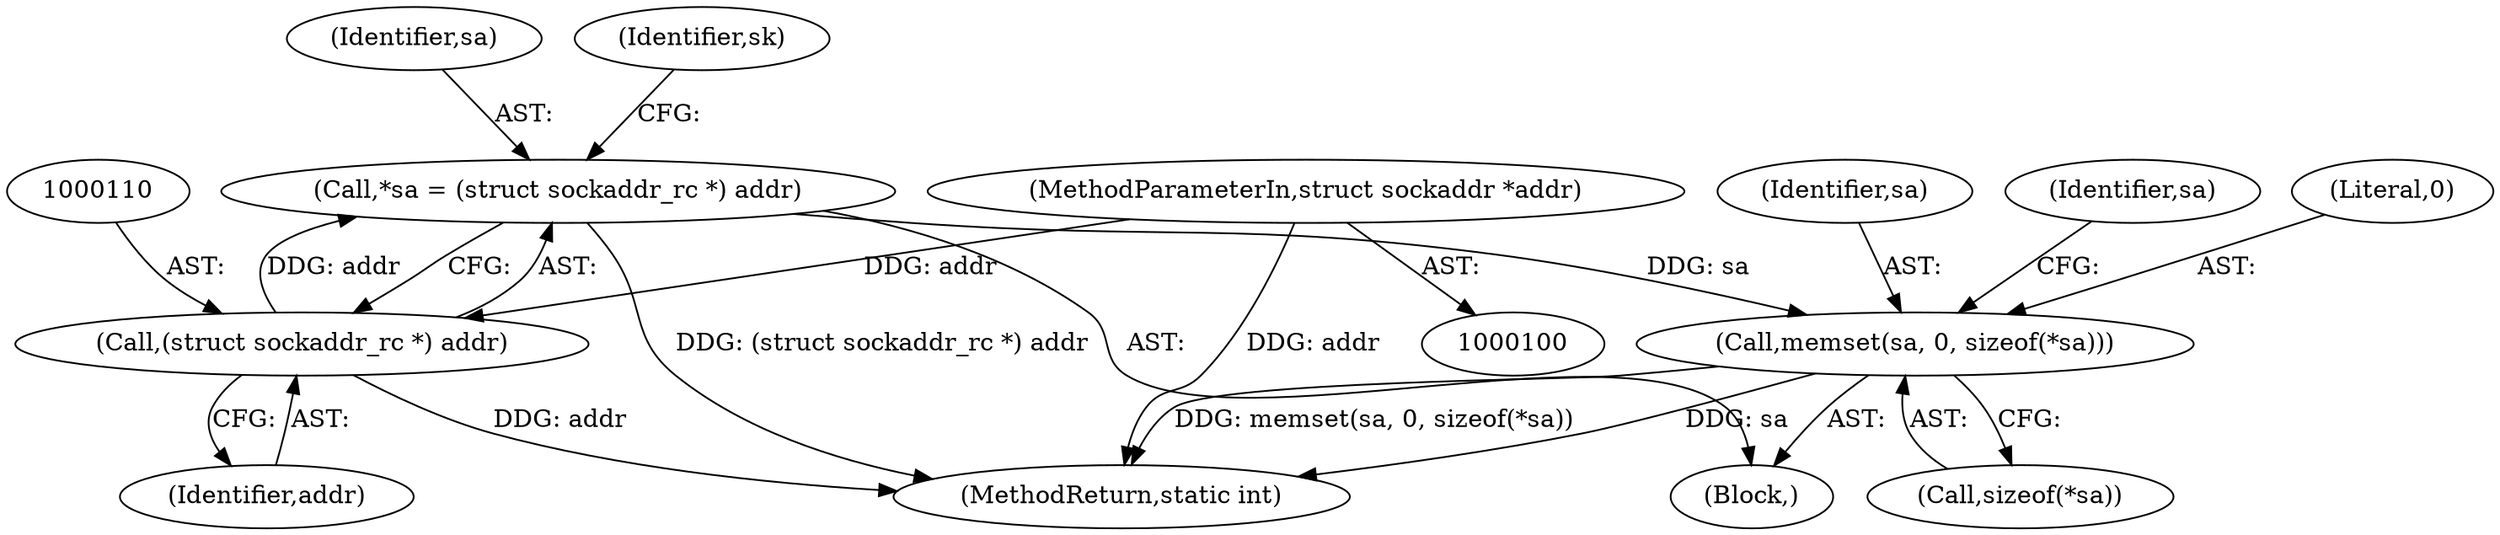 digraph "0_linux_9344a972961d1a6d2c04d9008b13617bcb6ec2ef@pointer" {
"1000107" [label="(Call,*sa = (struct sockaddr_rc *) addr)"];
"1000109" [label="(Call,(struct sockaddr_rc *) addr)"];
"1000102" [label="(MethodParameterIn,struct sockaddr *addr)"];
"1000122" [label="(Call,memset(sa, 0, sizeof(*sa)))"];
"1000111" [label="(Identifier,addr)"];
"1000105" [label="(Block,)"];
"1000171" [label="(MethodReturn,static int)"];
"1000102" [label="(MethodParameterIn,struct sockaddr *addr)"];
"1000125" [label="(Call,sizeof(*sa))"];
"1000123" [label="(Identifier,sa)"];
"1000122" [label="(Call,memset(sa, 0, sizeof(*sa)))"];
"1000130" [label="(Identifier,sa)"];
"1000107" [label="(Call,*sa = (struct sockaddr_rc *) addr)"];
"1000108" [label="(Identifier,sa)"];
"1000124" [label="(Literal,0)"];
"1000114" [label="(Identifier,sk)"];
"1000109" [label="(Call,(struct sockaddr_rc *) addr)"];
"1000107" -> "1000105"  [label="AST: "];
"1000107" -> "1000109"  [label="CFG: "];
"1000108" -> "1000107"  [label="AST: "];
"1000109" -> "1000107"  [label="AST: "];
"1000114" -> "1000107"  [label="CFG: "];
"1000107" -> "1000171"  [label="DDG: (struct sockaddr_rc *) addr"];
"1000109" -> "1000107"  [label="DDG: addr"];
"1000107" -> "1000122"  [label="DDG: sa"];
"1000109" -> "1000111"  [label="CFG: "];
"1000110" -> "1000109"  [label="AST: "];
"1000111" -> "1000109"  [label="AST: "];
"1000109" -> "1000171"  [label="DDG: addr"];
"1000102" -> "1000109"  [label="DDG: addr"];
"1000102" -> "1000100"  [label="AST: "];
"1000102" -> "1000171"  [label="DDG: addr"];
"1000122" -> "1000105"  [label="AST: "];
"1000122" -> "1000125"  [label="CFG: "];
"1000123" -> "1000122"  [label="AST: "];
"1000124" -> "1000122"  [label="AST: "];
"1000125" -> "1000122"  [label="AST: "];
"1000130" -> "1000122"  [label="CFG: "];
"1000122" -> "1000171"  [label="DDG: sa"];
"1000122" -> "1000171"  [label="DDG: memset(sa, 0, sizeof(*sa))"];
}
